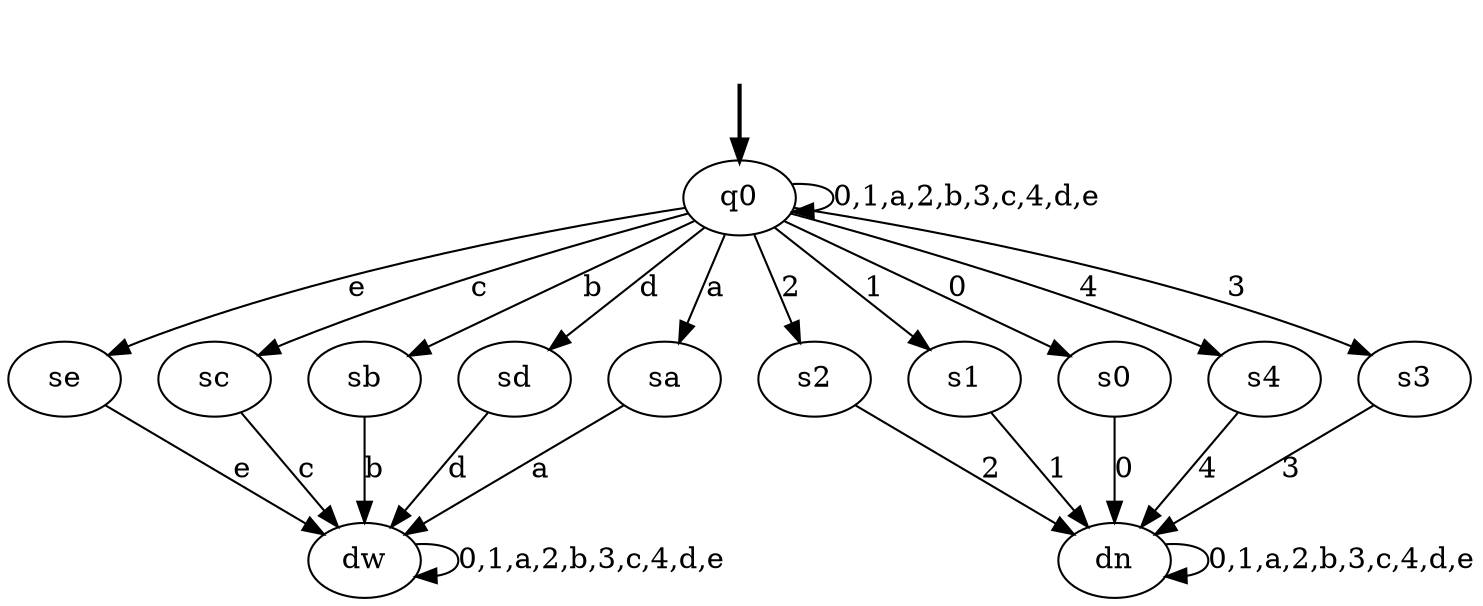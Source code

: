 digraph {
	fake0 [style=invisible]
	s2
	sa
	sc
	sd
	s1
	se
	q0 [root=true]
	s0
	dw
	sb
	s4
	s3
	dn
	fake0 -> q0 [style=bold]
	s3 -> dn [label=3]
	s4 -> dn [label=4]
	dn -> dn [label="0,1,a,2,b,3,c,4,d,e"]
	sa -> dw [label=a]
	sb -> dw [label=b]
	sc -> dw [label=c]
	sd -> dw [label=d]
	se -> dw [label=e]
	dw -> dw [label="0,1,a,2,b,3,c,4,d,e"]
	s0 -> dn [label=0]
	s1 -> dn [label=1]
	q0 -> s0 [label=0]
	q0 -> s1 [label=1]
	q0 -> sa [label=a]
	q0 -> s2 [label=2]
	q0 -> sb [label=b]
	q0 -> s3 [label=3]
	q0 -> sc [label=c]
	q0 -> s4 [label=4]
	q0 -> sd [label=d]
	q0 -> q0 [label="0,1,a,2,b,3,c,4,d,e"]
	q0 -> se [label=e]
	s2 -> dn [label=2]
}
